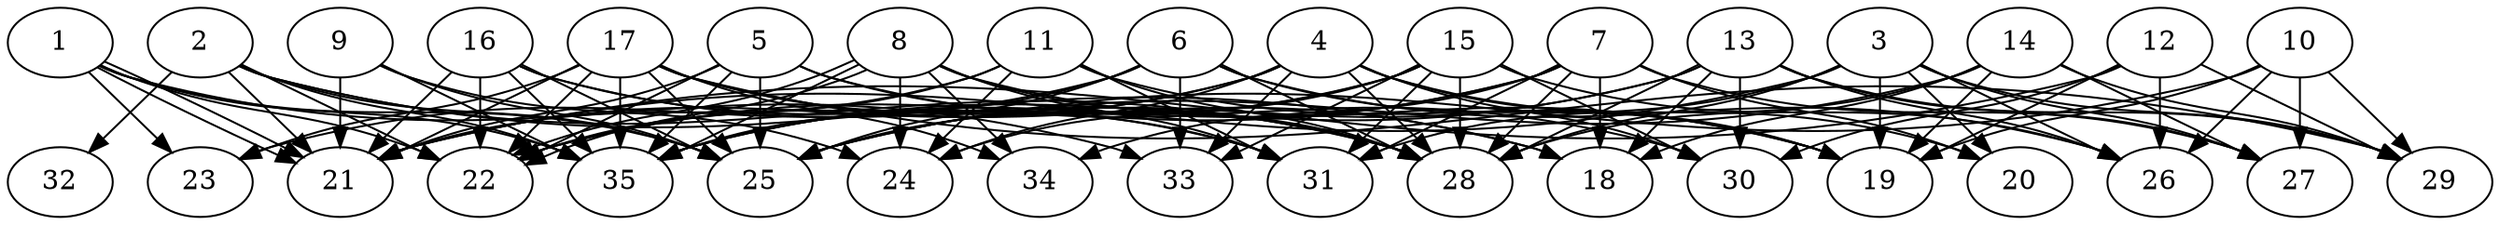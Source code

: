 // DAG automatically generated by daggen at Thu Oct  3 14:05:37 2019
// ./daggen --dot -n 35 --ccr 0.5 --fat 0.9 --regular 0.7 --density 0.7 --mindata 5242880 --maxdata 52428800 
digraph G {
  1 [size="39180288", alpha="0.10", expect_size="19590144"] 
  1 -> 21 [size ="19590144"]
  1 -> 21 [size ="19590144"]
  1 -> 22 [size ="19590144"]
  1 -> 23 [size ="19590144"]
  1 -> 25 [size ="19590144"]
  1 -> 33 [size ="19590144"]
  1 -> 35 [size ="19590144"]
  2 [size="64899072", alpha="0.07", expect_size="32449536"] 
  2 -> 18 [size ="32449536"]
  2 -> 21 [size ="32449536"]
  2 -> 22 [size ="32449536"]
  2 -> 25 [size ="32449536"]
  2 -> 28 [size ="32449536"]
  2 -> 32 [size ="32449536"]
  2 -> 35 [size ="32449536"]
  3 [size="13588480", alpha="0.10", expect_size="6794240"] 
  3 -> 19 [size ="6794240"]
  3 -> 20 [size ="6794240"]
  3 -> 21 [size ="6794240"]
  3 -> 26 [size ="6794240"]
  3 -> 27 [size ="6794240"]
  3 -> 28 [size ="6794240"]
  3 -> 29 [size ="6794240"]
  3 -> 31 [size ="6794240"]
  4 [size="84234240", alpha="0.11", expect_size="42117120"] 
  4 -> 19 [size ="42117120"]
  4 -> 20 [size ="42117120"]
  4 -> 21 [size ="42117120"]
  4 -> 22 [size ="42117120"]
  4 -> 24 [size ="42117120"]
  4 -> 28 [size ="42117120"]
  4 -> 30 [size ="42117120"]
  4 -> 33 [size ="42117120"]
  5 [size="58791936", alpha="0.11", expect_size="29395968"] 
  5 -> 21 [size ="29395968"]
  5 -> 22 [size ="29395968"]
  5 -> 25 [size ="29395968"]
  5 -> 28 [size ="29395968"]
  5 -> 30 [size ="29395968"]
  5 -> 35 [size ="29395968"]
  6 [size="74246144", alpha="0.07", expect_size="37123072"] 
  6 -> 19 [size ="37123072"]
  6 -> 23 [size ="37123072"]
  6 -> 25 [size ="37123072"]
  6 -> 26 [size ="37123072"]
  6 -> 28 [size ="37123072"]
  6 -> 33 [size ="37123072"]
  6 -> 35 [size ="37123072"]
  7 [size="50698240", alpha="0.11", expect_size="25349120"] 
  7 -> 18 [size ="25349120"]
  7 -> 20 [size ="25349120"]
  7 -> 22 [size ="25349120"]
  7 -> 27 [size ="25349120"]
  7 -> 28 [size ="25349120"]
  7 -> 31 [size ="25349120"]
  7 -> 34 [size ="25349120"]
  7 -> 35 [size ="25349120"]
  8 [size="32223232", alpha="0.02", expect_size="16111616"] 
  8 -> 19 [size ="16111616"]
  8 -> 22 [size ="16111616"]
  8 -> 22 [size ="16111616"]
  8 -> 24 [size ="16111616"]
  8 -> 28 [size ="16111616"]
  8 -> 31 [size ="16111616"]
  8 -> 34 [size ="16111616"]
  8 -> 35 [size ="16111616"]
  9 [size="74663936", alpha="0.10", expect_size="37331968"] 
  9 -> 21 [size ="37331968"]
  9 -> 24 [size ="37331968"]
  9 -> 25 [size ="37331968"]
  9 -> 35 [size ="37331968"]
  10 [size="13996032", alpha="0.10", expect_size="6998016"] 
  10 -> 19 [size ="6998016"]
  10 -> 25 [size ="6998016"]
  10 -> 26 [size ="6998016"]
  10 -> 27 [size ="6998016"]
  10 -> 29 [size ="6998016"]
  11 [size="100616192", alpha="0.19", expect_size="50308096"] 
  11 -> 19 [size ="50308096"]
  11 -> 21 [size ="50308096"]
  11 -> 22 [size ="50308096"]
  11 -> 24 [size ="50308096"]
  11 -> 28 [size ="50308096"]
  11 -> 31 [size ="50308096"]
  12 [size="53041152", alpha="0.15", expect_size="26520576"] 
  12 -> 19 [size ="26520576"]
  12 -> 21 [size ="26520576"]
  12 -> 26 [size ="26520576"]
  12 -> 29 [size ="26520576"]
  12 -> 30 [size ="26520576"]
  13 [size="85716992", alpha="0.15", expect_size="42858496"] 
  13 -> 18 [size ="42858496"]
  13 -> 25 [size ="42858496"]
  13 -> 26 [size ="42858496"]
  13 -> 27 [size ="42858496"]
  13 -> 28 [size ="42858496"]
  13 -> 29 [size ="42858496"]
  13 -> 30 [size ="42858496"]
  13 -> 35 [size ="42858496"]
  14 [size="40001536", alpha="0.05", expect_size="20000768"] 
  14 -> 18 [size ="20000768"]
  14 -> 19 [size ="20000768"]
  14 -> 25 [size ="20000768"]
  14 -> 27 [size ="20000768"]
  14 -> 28 [size ="20000768"]
  14 -> 29 [size ="20000768"]
  15 [size="93018112", alpha="0.20", expect_size="46509056"] 
  15 -> 24 [size ="46509056"]
  15 -> 25 [size ="46509056"]
  15 -> 26 [size ="46509056"]
  15 -> 28 [size ="46509056"]
  15 -> 30 [size ="46509056"]
  15 -> 31 [size ="46509056"]
  15 -> 33 [size ="46509056"]
  15 -> 35 [size ="46509056"]
  16 [size="51202048", alpha="0.12", expect_size="25601024"] 
  16 -> 21 [size ="25601024"]
  16 -> 22 [size ="25601024"]
  16 -> 25 [size ="25601024"]
  16 -> 28 [size ="25601024"]
  16 -> 31 [size ="25601024"]
  16 -> 35 [size ="25601024"]
  17 [size="84627456", alpha="0.06", expect_size="42313728"] 
  17 -> 18 [size ="42313728"]
  17 -> 21 [size ="42313728"]
  17 -> 22 [size ="42313728"]
  17 -> 23 [size ="42313728"]
  17 -> 25 [size ="42313728"]
  17 -> 29 [size ="42313728"]
  17 -> 31 [size ="42313728"]
  17 -> 34 [size ="42313728"]
  17 -> 35 [size ="42313728"]
  18 [size="42272768", alpha="0.17", expect_size="21136384"] 
  19 [size="50616320", alpha="0.17", expect_size="25308160"] 
  20 [size="96454656", alpha="0.15", expect_size="48227328"] 
  21 [size="50153472", alpha="0.19", expect_size="25076736"] 
  22 [size="44384256", alpha="0.14", expect_size="22192128"] 
  23 [size="21463040", alpha="0.11", expect_size="10731520"] 
  24 [size="92792832", alpha="0.02", expect_size="46396416"] 
  25 [size="19701760", alpha="0.04", expect_size="9850880"] 
  26 [size="18903040", alpha="0.20", expect_size="9451520"] 
  27 [size="76697600", alpha="0.03", expect_size="38348800"] 
  28 [size="104237056", alpha="0.12", expect_size="52118528"] 
  29 [size="90888192", alpha="0.14", expect_size="45444096"] 
  30 [size="78884864", alpha="0.17", expect_size="39442432"] 
  31 [size="56379392", alpha="0.19", expect_size="28189696"] 
  32 [size="52070400", alpha="0.10", expect_size="26035200"] 
  33 [size="26001408", alpha="0.17", expect_size="13000704"] 
  34 [size="75646976", alpha="0.10", expect_size="37823488"] 
  35 [size="86009856", alpha="0.01", expect_size="43004928"] 
}
